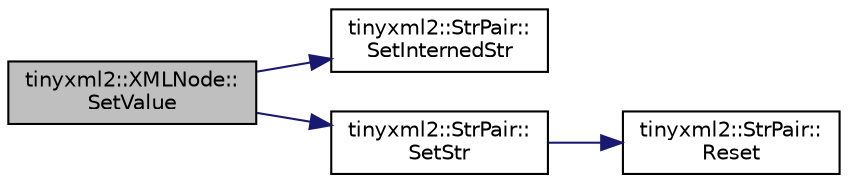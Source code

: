 digraph "tinyxml2::XMLNode::SetValue"
{
 // LATEX_PDF_SIZE
  edge [fontname="Helvetica",fontsize="10",labelfontname="Helvetica",labelfontsize="10"];
  node [fontname="Helvetica",fontsize="10",shape=record];
  rankdir="LR";
  Node1 [label="tinyxml2::XMLNode::\lSetValue",height=0.2,width=0.4,color="black", fillcolor="grey75", style="filled", fontcolor="black",tooltip=" "];
  Node1 -> Node2 [color="midnightblue",fontsize="10",style="solid",fontname="Helvetica"];
  Node2 [label="tinyxml2::StrPair::\lSetInternedStr",height=0.2,width=0.4,color="black", fillcolor="white", style="filled",URL="$classtinyxml2_1_1StrPair.html#a2baf6230e18333e02ab65d0897ee3941",tooltip=" "];
  Node1 -> Node3 [color="midnightblue",fontsize="10",style="solid",fontname="Helvetica"];
  Node3 [label="tinyxml2::StrPair::\lSetStr",height=0.2,width=0.4,color="black", fillcolor="white", style="filled",URL="$classtinyxml2_1_1StrPair.html#a1f82ec6b5bee35ee7466d8565e43b1de",tooltip=" "];
  Node3 -> Node4 [color="midnightblue",fontsize="10",style="solid",fontname="Helvetica"];
  Node4 [label="tinyxml2::StrPair::\lReset",height=0.2,width=0.4,color="black", fillcolor="white", style="filled",URL="$classtinyxml2_1_1StrPair.html#a80c1b3bd99bf62ae85c94a29ce537125",tooltip=" "];
}
